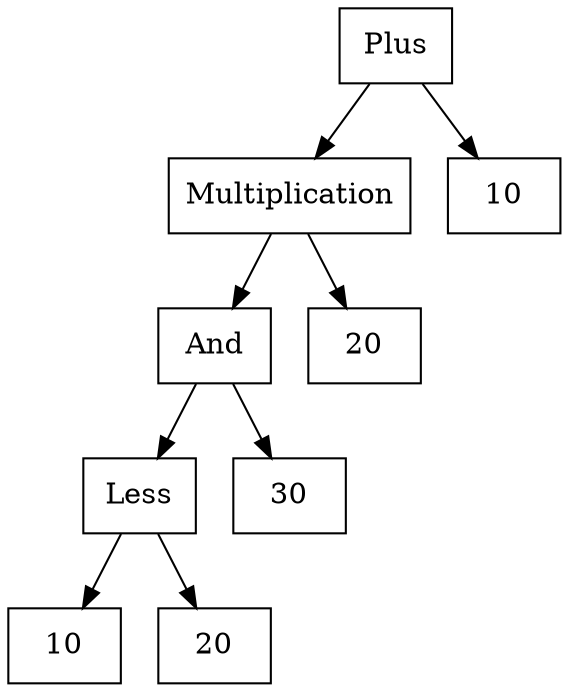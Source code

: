 digraph G {
"expr0" [
label = "Plus",
shape = "box",
];
"expr1" [
label = "Multiplication",
shape = "box",
];
"expr2" [
label = "And",
shape = "box",
];
"expr3" [
label = "Less",
shape = "box",
];
"expr4" [
label = "10",
shape = "box",
];
"expr5" [
label = "20",
shape = "box",
];
"expr3"->"expr4";
"expr3"->"expr5";
"expr6" [
label = "30",
shape = "box",
];
"expr2"->"expr3";
"expr2"->"expr6";
"expr7" [
label = "20",
shape = "box",
];
"expr1"->"expr2";
"expr1"->"expr7";
"expr8" [
label = "10",
shape = "box",
];
"expr0"->"expr1";
"expr0"->"expr8";

}
